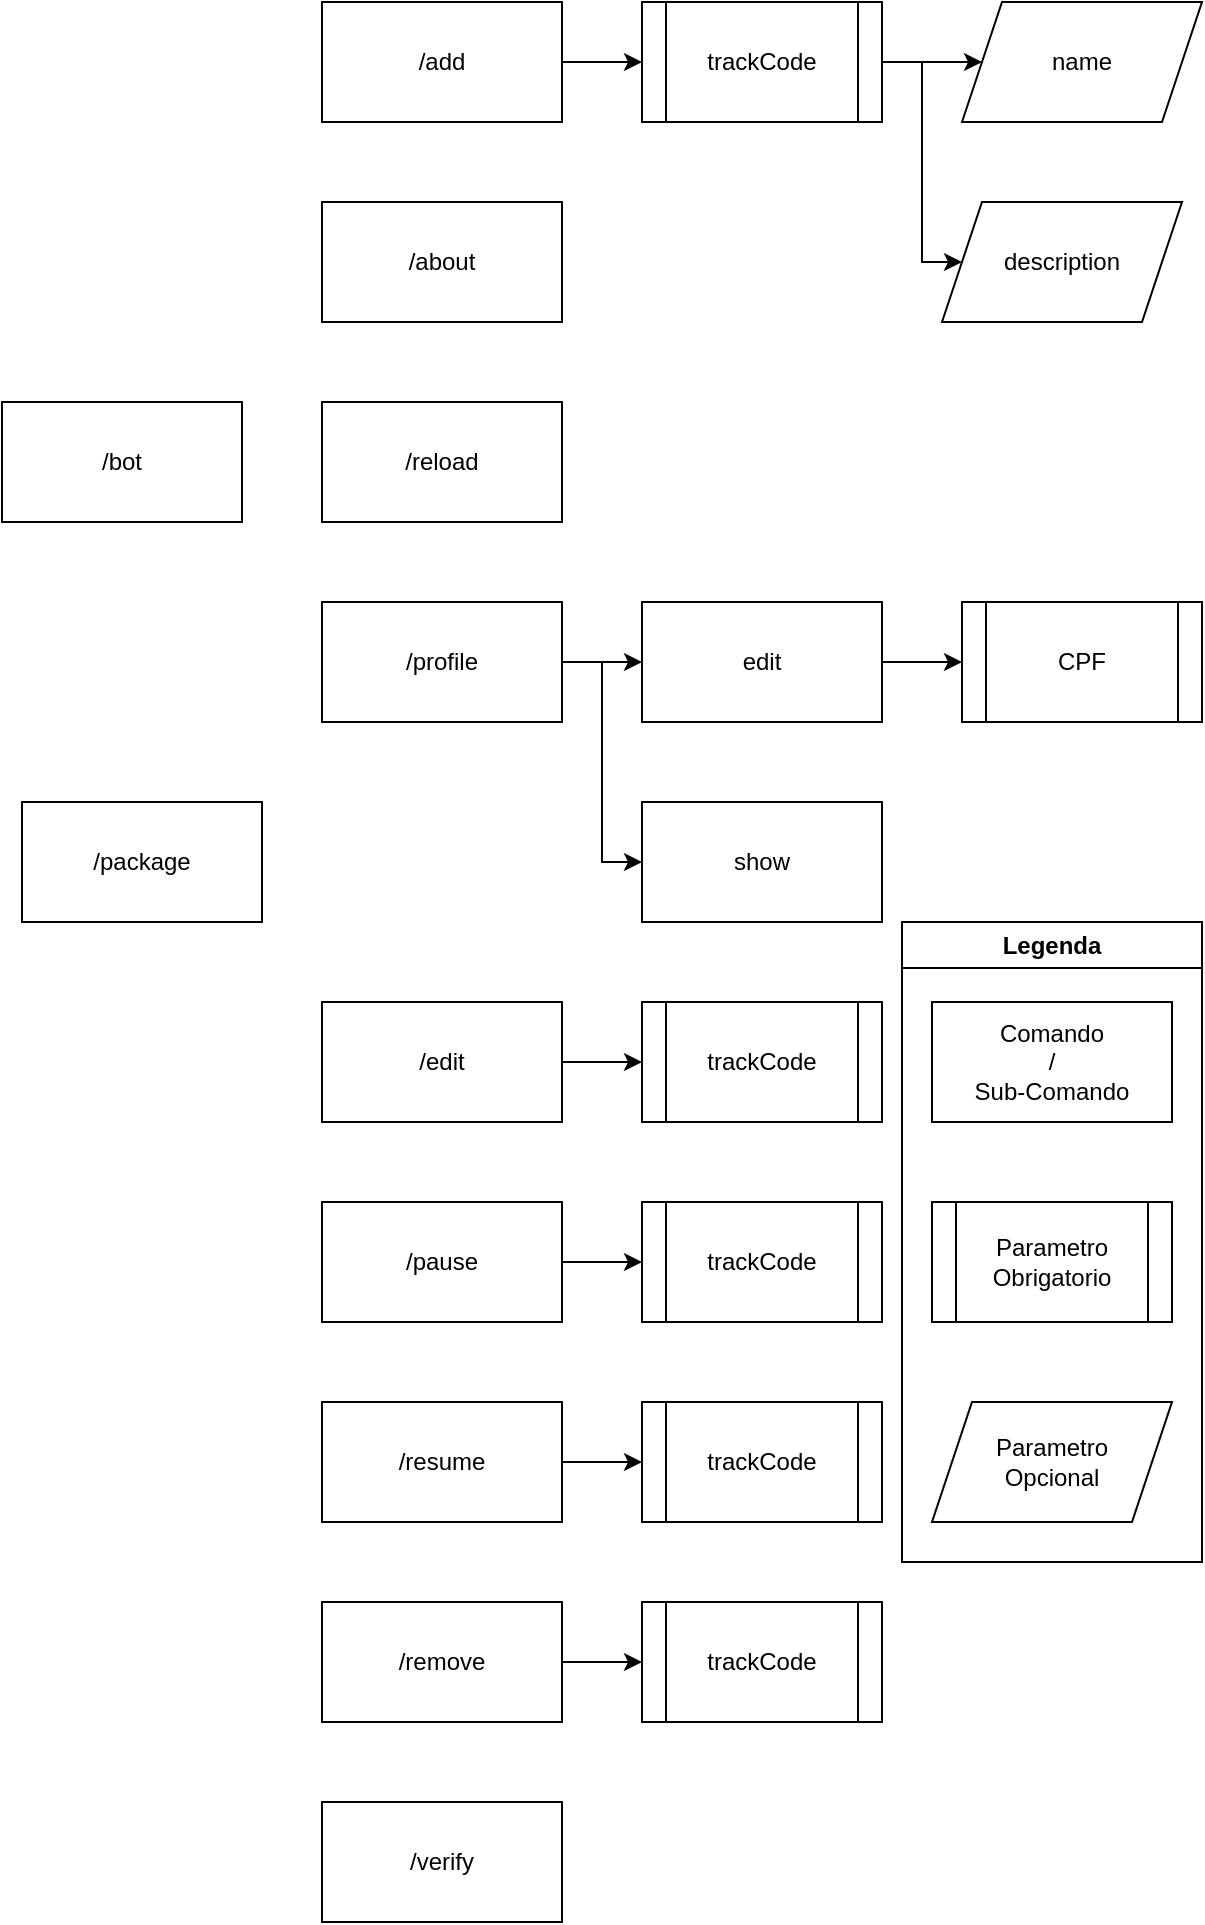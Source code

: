 <mxfile version="22.1.2" type="device">
  <diagram name="Commands" id="cmH31d9vp3nPy-7ZmdL6">
    <mxGraphModel dx="1100" dy="990" grid="1" gridSize="10" guides="1" tooltips="1" connect="1" arrows="1" fold="1" page="1" pageScale="1" pageWidth="827" pageHeight="1169" math="0" shadow="0">
      <root>
        <mxCell id="0" />
        <mxCell id="1" parent="0" />
        <mxCell id="cW7CYv1ol9EEybIGgzO6-27" value="" style="edgeStyle=orthogonalEdgeStyle;rounded=0;orthogonalLoop=1;jettySize=auto;html=1;" edge="1" parent="1" source="cW7CYv1ol9EEybIGgzO6-1" target="cW7CYv1ol9EEybIGgzO6-5">
          <mxGeometry relative="1" as="geometry" />
        </mxCell>
        <mxCell id="cW7CYv1ol9EEybIGgzO6-1" value="/add" style="rounded=0;whiteSpace=wrap;html=1;" vertex="1" parent="1">
          <mxGeometry x="360" y="40" width="120" height="60" as="geometry" />
        </mxCell>
        <mxCell id="cW7CYv1ol9EEybIGgzO6-2" value="/about" style="rounded=0;whiteSpace=wrap;html=1;" vertex="1" parent="1">
          <mxGeometry x="360" y="140" width="120" height="60" as="geometry" />
        </mxCell>
        <mxCell id="cW7CYv1ol9EEybIGgzO6-3" value="/reload" style="rounded=0;whiteSpace=wrap;html=1;" vertex="1" parent="1">
          <mxGeometry x="360" y="240" width="120" height="60" as="geometry" />
        </mxCell>
        <mxCell id="cW7CYv1ol9EEybIGgzO6-30" value="" style="edgeStyle=orthogonalEdgeStyle;rounded=0;orthogonalLoop=1;jettySize=auto;html=1;" edge="1" parent="1" source="cW7CYv1ol9EEybIGgzO6-4" target="cW7CYv1ol9EEybIGgzO6-22">
          <mxGeometry relative="1" as="geometry" />
        </mxCell>
        <mxCell id="cW7CYv1ol9EEybIGgzO6-32" style="edgeStyle=orthogonalEdgeStyle;rounded=0;orthogonalLoop=1;jettySize=auto;html=1;exitX=1;exitY=0.5;exitDx=0;exitDy=0;entryX=0;entryY=0.5;entryDx=0;entryDy=0;" edge="1" parent="1" source="cW7CYv1ol9EEybIGgzO6-4" target="cW7CYv1ol9EEybIGgzO6-21">
          <mxGeometry relative="1" as="geometry" />
        </mxCell>
        <mxCell id="cW7CYv1ol9EEybIGgzO6-4" value="/profile" style="rounded=0;whiteSpace=wrap;html=1;" vertex="1" parent="1">
          <mxGeometry x="360" y="340" width="120" height="60" as="geometry" />
        </mxCell>
        <mxCell id="cW7CYv1ol9EEybIGgzO6-28" value="" style="edgeStyle=orthogonalEdgeStyle;rounded=0;orthogonalLoop=1;jettySize=auto;html=1;" edge="1" parent="1" source="cW7CYv1ol9EEybIGgzO6-5" target="cW7CYv1ol9EEybIGgzO6-19">
          <mxGeometry relative="1" as="geometry" />
        </mxCell>
        <mxCell id="cW7CYv1ol9EEybIGgzO6-29" style="edgeStyle=orthogonalEdgeStyle;rounded=0;orthogonalLoop=1;jettySize=auto;html=1;exitX=1;exitY=0.5;exitDx=0;exitDy=0;entryX=0;entryY=0.5;entryDx=0;entryDy=0;" edge="1" parent="1" source="cW7CYv1ol9EEybIGgzO6-5" target="cW7CYv1ol9EEybIGgzO6-20">
          <mxGeometry relative="1" as="geometry">
            <Array as="points">
              <mxPoint x="660" y="70" />
              <mxPoint x="660" y="170" />
            </Array>
          </mxGeometry>
        </mxCell>
        <mxCell id="cW7CYv1ol9EEybIGgzO6-5" value="trackCode" style="shape=process;whiteSpace=wrap;html=1;backgroundOutline=1;" vertex="1" parent="1">
          <mxGeometry x="520" y="40" width="120" height="60" as="geometry" />
        </mxCell>
        <mxCell id="cW7CYv1ol9EEybIGgzO6-7" value="CPF" style="shape=process;whiteSpace=wrap;html=1;backgroundOutline=1;" vertex="1" parent="1">
          <mxGeometry x="680" y="340" width="120" height="60" as="geometry" />
        </mxCell>
        <mxCell id="cW7CYv1ol9EEybIGgzO6-33" value="" style="edgeStyle=orthogonalEdgeStyle;rounded=0;orthogonalLoop=1;jettySize=auto;html=1;" edge="1" parent="1" source="cW7CYv1ol9EEybIGgzO6-9" target="cW7CYv1ol9EEybIGgzO6-10">
          <mxGeometry relative="1" as="geometry" />
        </mxCell>
        <mxCell id="cW7CYv1ol9EEybIGgzO6-9" value="/edit" style="rounded=0;whiteSpace=wrap;html=1;" vertex="1" parent="1">
          <mxGeometry x="360" y="540" width="120" height="60" as="geometry" />
        </mxCell>
        <mxCell id="cW7CYv1ol9EEybIGgzO6-10" value="trackCode" style="shape=process;whiteSpace=wrap;html=1;backgroundOutline=1;" vertex="1" parent="1">
          <mxGeometry x="520" y="540" width="120" height="60" as="geometry" />
        </mxCell>
        <mxCell id="cW7CYv1ol9EEybIGgzO6-34" value="" style="edgeStyle=orthogonalEdgeStyle;rounded=0;orthogonalLoop=1;jettySize=auto;html=1;" edge="1" parent="1" source="cW7CYv1ol9EEybIGgzO6-11" target="cW7CYv1ol9EEybIGgzO6-15">
          <mxGeometry relative="1" as="geometry" />
        </mxCell>
        <mxCell id="cW7CYv1ol9EEybIGgzO6-11" value="/pause" style="rounded=0;whiteSpace=wrap;html=1;" vertex="1" parent="1">
          <mxGeometry x="360" y="640" width="120" height="60" as="geometry" />
        </mxCell>
        <mxCell id="cW7CYv1ol9EEybIGgzO6-36" value="" style="edgeStyle=orthogonalEdgeStyle;rounded=0;orthogonalLoop=1;jettySize=auto;html=1;" edge="1" parent="1" source="cW7CYv1ol9EEybIGgzO6-12" target="cW7CYv1ol9EEybIGgzO6-16">
          <mxGeometry relative="1" as="geometry" />
        </mxCell>
        <mxCell id="cW7CYv1ol9EEybIGgzO6-12" value="/remove" style="rounded=0;whiteSpace=wrap;html=1;" vertex="1" parent="1">
          <mxGeometry x="360" y="840" width="120" height="60" as="geometry" />
        </mxCell>
        <mxCell id="cW7CYv1ol9EEybIGgzO6-15" value="trackCode" style="shape=process;whiteSpace=wrap;html=1;backgroundOutline=1;" vertex="1" parent="1">
          <mxGeometry x="520" y="640" width="120" height="60" as="geometry" />
        </mxCell>
        <mxCell id="cW7CYv1ol9EEybIGgzO6-16" value="trackCode" style="shape=process;whiteSpace=wrap;html=1;backgroundOutline=1;" vertex="1" parent="1">
          <mxGeometry x="520" y="840" width="120" height="60" as="geometry" />
        </mxCell>
        <mxCell id="cW7CYv1ol9EEybIGgzO6-35" value="" style="edgeStyle=orthogonalEdgeStyle;rounded=0;orthogonalLoop=1;jettySize=auto;html=1;" edge="1" parent="1" source="cW7CYv1ol9EEybIGgzO6-17" target="cW7CYv1ol9EEybIGgzO6-18">
          <mxGeometry relative="1" as="geometry" />
        </mxCell>
        <mxCell id="cW7CYv1ol9EEybIGgzO6-17" value="/resume" style="rounded=0;whiteSpace=wrap;html=1;" vertex="1" parent="1">
          <mxGeometry x="360" y="740" width="120" height="60" as="geometry" />
        </mxCell>
        <mxCell id="cW7CYv1ol9EEybIGgzO6-18" value="trackCode" style="shape=process;whiteSpace=wrap;html=1;backgroundOutline=1;" vertex="1" parent="1">
          <mxGeometry x="520" y="740" width="120" height="60" as="geometry" />
        </mxCell>
        <mxCell id="cW7CYv1ol9EEybIGgzO6-19" value="name" style="shape=parallelogram;perimeter=parallelogramPerimeter;whiteSpace=wrap;html=1;fixedSize=1;" vertex="1" parent="1">
          <mxGeometry x="680" y="40" width="120" height="60" as="geometry" />
        </mxCell>
        <mxCell id="cW7CYv1ol9EEybIGgzO6-20" value="description" style="shape=parallelogram;perimeter=parallelogramPerimeter;whiteSpace=wrap;html=1;fixedSize=1;" vertex="1" parent="1">
          <mxGeometry x="670" y="140" width="120" height="60" as="geometry" />
        </mxCell>
        <mxCell id="cW7CYv1ol9EEybIGgzO6-21" value="show" style="rounded=0;whiteSpace=wrap;html=1;" vertex="1" parent="1">
          <mxGeometry x="520" y="440" width="120" height="60" as="geometry" />
        </mxCell>
        <mxCell id="cW7CYv1ol9EEybIGgzO6-31" value="" style="edgeStyle=orthogonalEdgeStyle;rounded=0;orthogonalLoop=1;jettySize=auto;html=1;" edge="1" parent="1" source="cW7CYv1ol9EEybIGgzO6-22" target="cW7CYv1ol9EEybIGgzO6-7">
          <mxGeometry relative="1" as="geometry" />
        </mxCell>
        <mxCell id="cW7CYv1ol9EEybIGgzO6-22" value="edit" style="rounded=0;whiteSpace=wrap;html=1;" vertex="1" parent="1">
          <mxGeometry x="520" y="340" width="120" height="60" as="geometry" />
        </mxCell>
        <mxCell id="cW7CYv1ol9EEybIGgzO6-23" value="Legenda" style="swimlane;whiteSpace=wrap;html=1;" vertex="1" parent="1">
          <mxGeometry x="650" y="500" width="150" height="320" as="geometry" />
        </mxCell>
        <mxCell id="cW7CYv1ol9EEybIGgzO6-24" value="Comando&lt;br&gt;/&lt;br&gt;Sub-Comando" style="rounded=0;whiteSpace=wrap;html=1;" vertex="1" parent="cW7CYv1ol9EEybIGgzO6-23">
          <mxGeometry x="15" y="40" width="120" height="60" as="geometry" />
        </mxCell>
        <mxCell id="cW7CYv1ol9EEybIGgzO6-25" value="Parametro&lt;br&gt;Obrigatorio" style="shape=process;whiteSpace=wrap;html=1;backgroundOutline=1;" vertex="1" parent="cW7CYv1ol9EEybIGgzO6-23">
          <mxGeometry x="15" y="140" width="120" height="60" as="geometry" />
        </mxCell>
        <mxCell id="cW7CYv1ol9EEybIGgzO6-26" value="Parametro&lt;br&gt;Opcional" style="shape=parallelogram;perimeter=parallelogramPerimeter;whiteSpace=wrap;html=1;fixedSize=1;" vertex="1" parent="cW7CYv1ol9EEybIGgzO6-23">
          <mxGeometry x="15" y="240" width="120" height="60" as="geometry" />
        </mxCell>
        <mxCell id="cW7CYv1ol9EEybIGgzO6-37" value="/package" style="rounded=0;whiteSpace=wrap;html=1;" vertex="1" parent="1">
          <mxGeometry x="210" y="440" width="120" height="60" as="geometry" />
        </mxCell>
        <mxCell id="cW7CYv1ol9EEybIGgzO6-38" value="/bot" style="rounded=0;whiteSpace=wrap;html=1;" vertex="1" parent="1">
          <mxGeometry x="200" y="240" width="120" height="60" as="geometry" />
        </mxCell>
        <mxCell id="cW7CYv1ol9EEybIGgzO6-39" value="/verify" style="rounded=0;whiteSpace=wrap;html=1;" vertex="1" parent="1">
          <mxGeometry x="360" y="940" width="120" height="60" as="geometry" />
        </mxCell>
      </root>
    </mxGraphModel>
  </diagram>
</mxfile>
